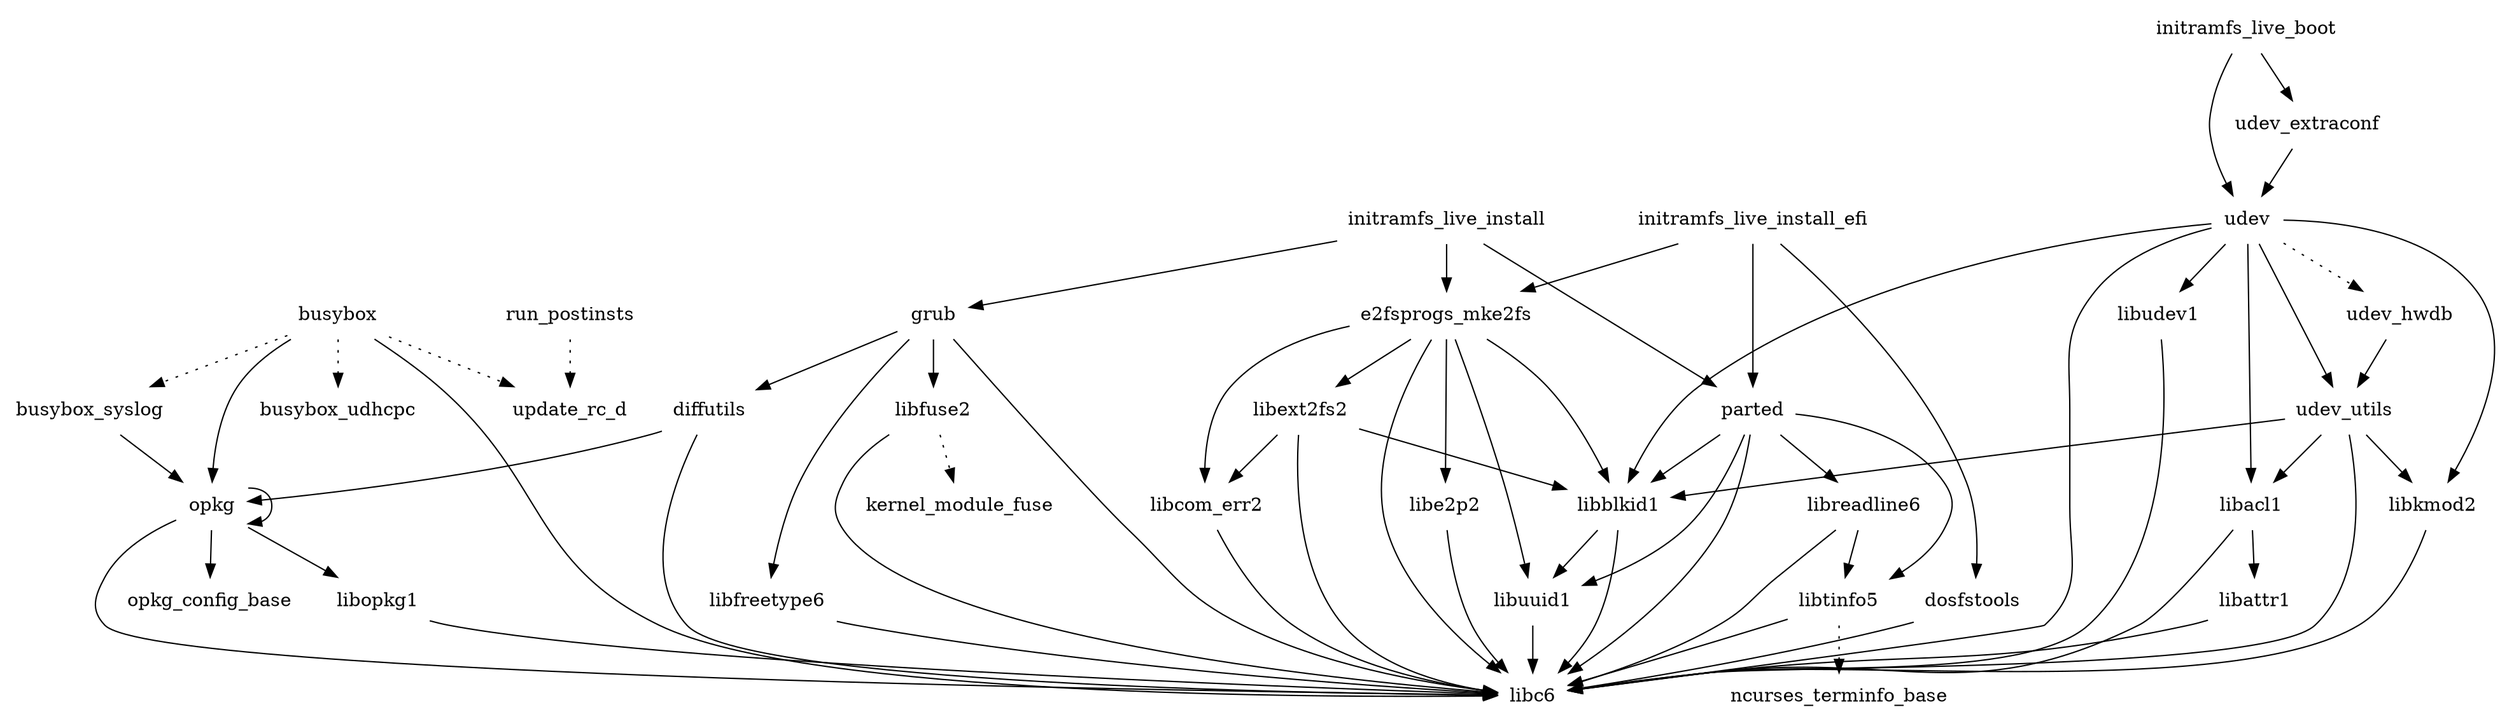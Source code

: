 digraph depends {
    node [shape=plaintext]
busybox -> busybox_syslog [style=dotted];
busybox -> busybox_udhcpc [style=dotted];
busybox -> libc6;
busybox -> opkg;
busybox -> update_rc_d [style=dotted];
busybox_syslog -> opkg;
diffutils -> libc6;
diffutils -> opkg;
dosfstools -> libc6;
e2fsprogs_mke2fs -> libblkid1;
e2fsprogs_mke2fs -> libc6;
e2fsprogs_mke2fs -> libcom_err2;
e2fsprogs_mke2fs -> libe2p2;
e2fsprogs_mke2fs -> libext2fs2;
e2fsprogs_mke2fs -> libuuid1;
grub -> diffutils;
grub -> libc6;
grub -> libfreetype6;
grub -> libfuse2;
initramfs_live_boot -> udev;
initramfs_live_boot -> udev_extraconf;
initramfs_live_install -> e2fsprogs_mke2fs;
initramfs_live_install -> grub;
initramfs_live_install -> parted;
initramfs_live_install_efi -> dosfstools;
initramfs_live_install_efi -> e2fsprogs_mke2fs;
initramfs_live_install_efi -> parted;
libacl1 -> libattr1;
libacl1 -> libc6;
libattr1 -> libc6;
libblkid1 -> libc6;
libblkid1 -> libuuid1;
libcom_err2 -> libc6;
libe2p2 -> libc6;
libext2fs2 -> libblkid1;
libext2fs2 -> libc6;
libext2fs2 -> libcom_err2;
libfreetype6 -> libc6;
libfuse2 -> kernel_module_fuse [style=dotted];
libfuse2 -> libc6;
libkmod2 -> libc6;
libopkg1 -> libc6;
libreadline6 -> libc6;
libreadline6 -> libtinfo5;
libtinfo5 -> libc6;
libtinfo5 -> ncurses_terminfo_base [style=dotted];
libudev1 -> libc6;
libuuid1 -> libc6;
opkg -> libc6;
opkg -> libopkg1;
opkg -> opkg;
opkg -> opkg_config_base;
parted -> libblkid1;
parted -> libc6;
parted -> libreadline6;
parted -> libtinfo5;
parted -> libuuid1;
run_postinsts -> update_rc_d [style=dotted];
udev -> libacl1;
udev -> libblkid1;
udev -> libc6;
udev -> libkmod2;
udev -> libudev1;
udev -> udev_hwdb [style=dotted];
udev -> udev_utils;
udev_extraconf -> udev;
udev_hwdb -> udev_utils;
udev_utils -> libacl1;
udev_utils -> libblkid1;
udev_utils -> libc6;
udev_utils -> libkmod2;
}

